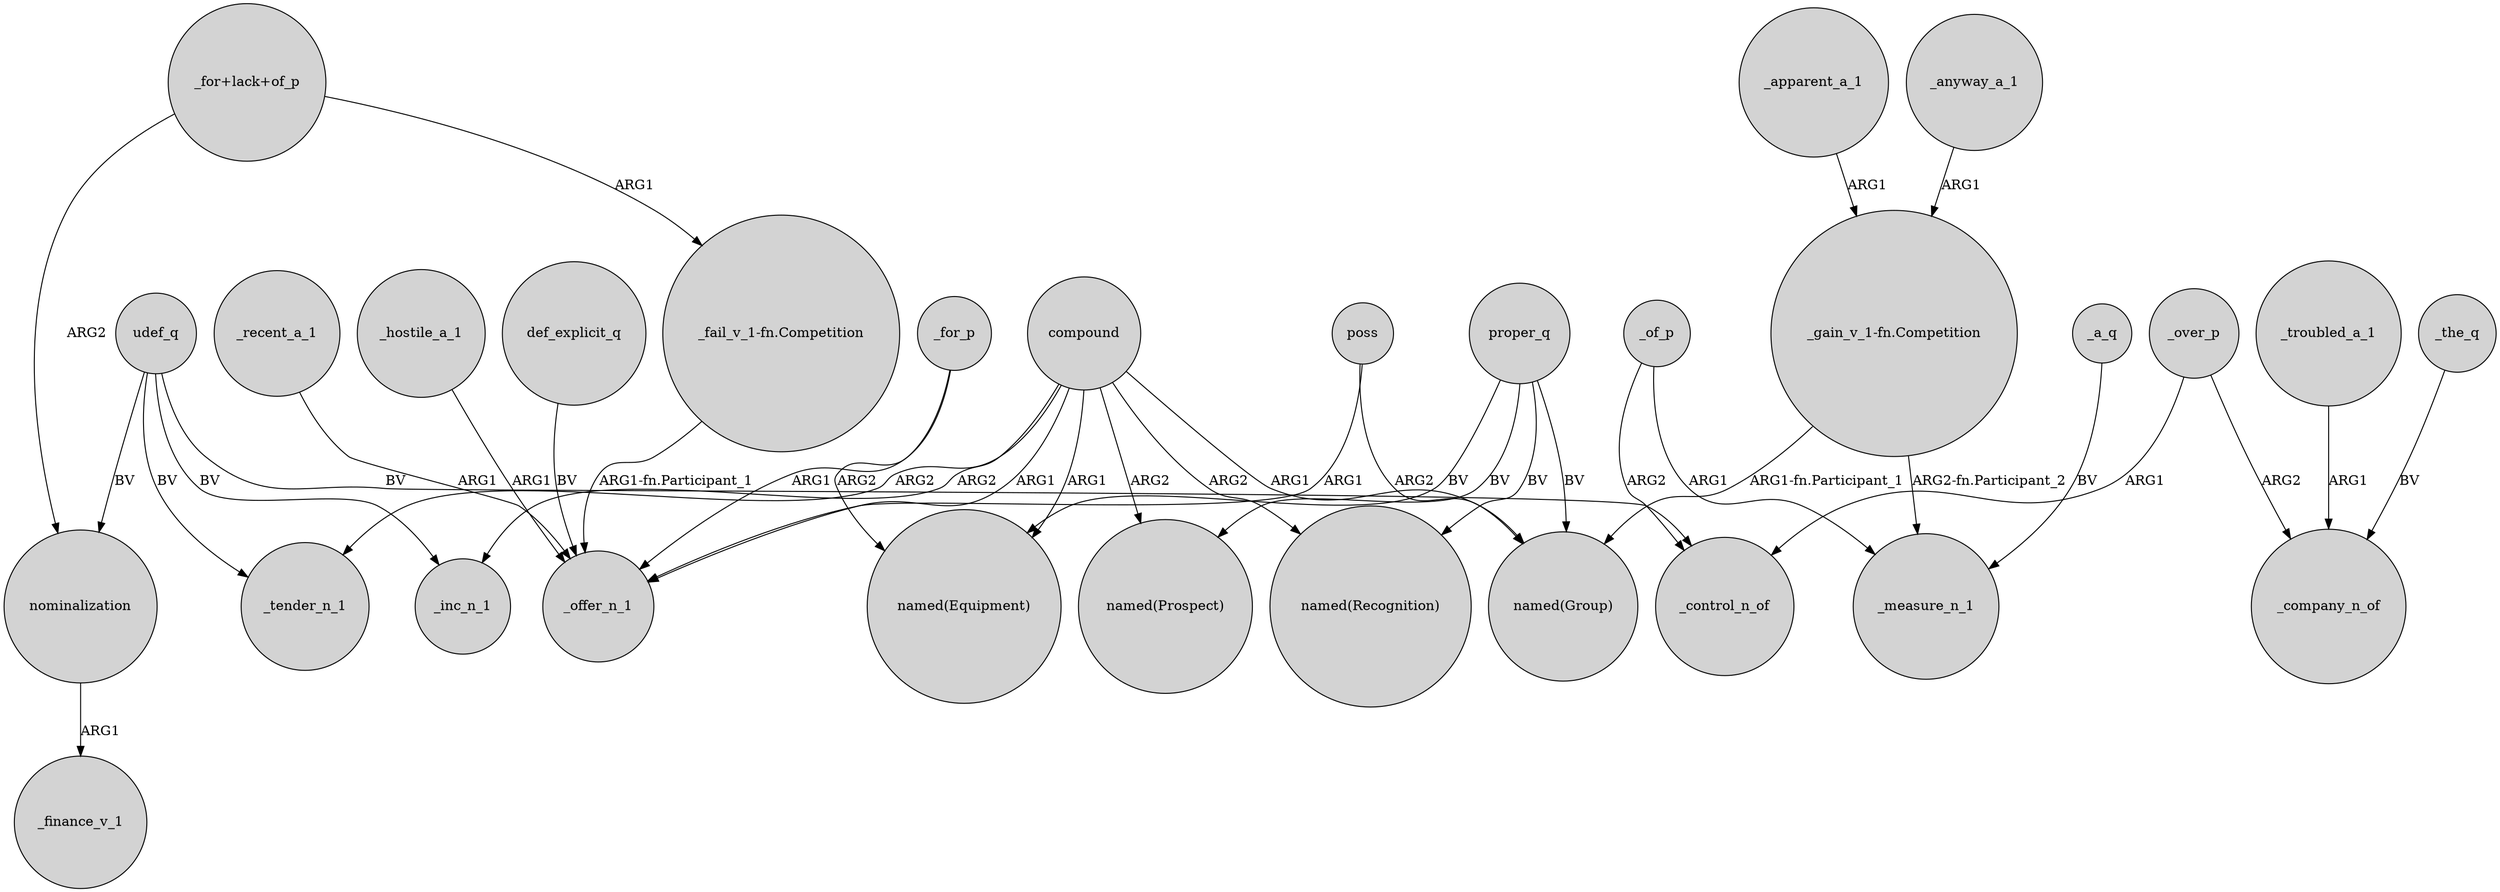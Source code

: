 digraph {
	node [shape=circle style=filled]
	_of_p -> _control_n_of [label=ARG2]
	udef_q -> _control_n_of [label=BV]
	compound -> "named(Equipment)" [label=ARG1]
	proper_q -> "named(Equipment)" [label=BV]
	_for_p -> _offer_n_1 [label=ARG1]
	poss -> "named(Group)" [label=ARG2]
	nominalization -> _finance_v_1 [label=ARG1]
	compound -> "named(Prospect)" [label=ARG2]
	_over_p -> _control_n_of [label=ARG1]
	compound -> "named(Group)" [label=ARG1]
	udef_q -> nominalization [label=BV]
	_for_p -> "named(Equipment)" [label=ARG2]
	proper_q -> "named(Recognition)" [label=BV]
	proper_q -> "named(Prospect)" [label=BV]
	proper_q -> "named(Group)" [label=BV]
	"_for+lack+of_p" -> nominalization [label=ARG2]
	compound -> _offer_n_1 [label=ARG1]
	compound -> "named(Recognition)" [label=ARG2]
	"_gain_v_1-fn.Competition" -> "named(Group)" [label="ARG1-fn.Participant_1"]
	_over_p -> _company_n_of [label=ARG2]
	poss -> _offer_n_1 [label=ARG1]
	udef_q -> _inc_n_1 [label=BV]
	compound -> _inc_n_1 [label=ARG2]
	udef_q -> _tender_n_1 [label=BV]
	_recent_a_1 -> _offer_n_1 [label=ARG1]
	compound -> _tender_n_1 [label=ARG2]
	_a_q -> _measure_n_1 [label=BV]
	_troubled_a_1 -> _company_n_of [label=ARG1]
	_hostile_a_1 -> _offer_n_1 [label=ARG1]
	def_explicit_q -> _offer_n_1 [label=BV]
	"_for+lack+of_p" -> "_fail_v_1-fn.Competition" [label=ARG1]
	"_fail_v_1-fn.Competition" -> _offer_n_1 [label="ARG1-fn.Participant_1"]
	_apparent_a_1 -> "_gain_v_1-fn.Competition" [label=ARG1]
	"_gain_v_1-fn.Competition" -> _measure_n_1 [label="ARG2-fn.Participant_2"]
	_anyway_a_1 -> "_gain_v_1-fn.Competition" [label=ARG1]
	_the_q -> _company_n_of [label=BV]
	_of_p -> _measure_n_1 [label=ARG1]
}
